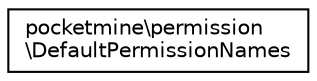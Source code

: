 digraph "Graphical Class Hierarchy"
{
 // INTERACTIVE_SVG=YES
 // LATEX_PDF_SIZE
  edge [fontname="Helvetica",fontsize="10",labelfontname="Helvetica",labelfontsize="10"];
  node [fontname="Helvetica",fontsize="10",shape=record];
  rankdir="LR";
  Node0 [label="pocketmine\\permission\l\\DefaultPermissionNames",height=0.2,width=0.4,color="black", fillcolor="white", style="filled",URL="$da/dca/classpocketmine_1_1permission_1_1_default_permission_names.html",tooltip=" "];
}
